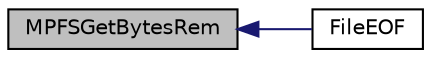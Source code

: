 digraph "MPFSGetBytesRem"
{
  edge [fontname="Helvetica",fontsize="10",labelfontname="Helvetica",labelfontsize="10"];
  node [fontname="Helvetica",fontsize="10",shape=record];
  rankdir="LR";
  Node1 [label="MPFSGetBytesRem",height=0.2,width=0.4,color="black", fillcolor="grey75", style="filled", fontcolor="black"];
  Node1 -> Node2 [dir="back",color="midnightblue",fontsize="10",style="solid",fontname="Helvetica"];
  Node2 [label="FileEOF",height=0.2,width=0.4,color="black", fillcolor="white", style="filled",URL="$_file_system_8c.html#ad94479525483ff9a8009aee158c1b621"];
}
